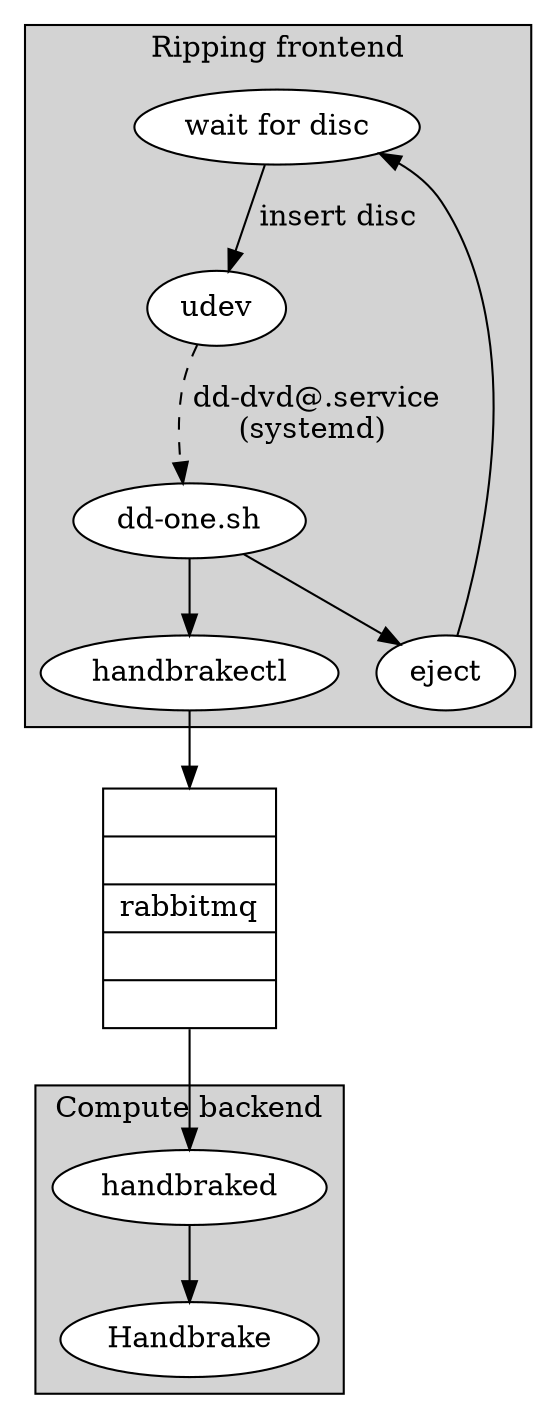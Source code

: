 digraph G {
    subgraph cluster_ddonefrontend {
        node [style=filled,fillcolor=white];
        style=filled;
        fillcolor=lightgrey;
        label="Ripping frontend";
        "wait for disc" -> udev [label=" insert disc  "];
        udev -> "dd-one.sh" [label=" dd-dvd@.service\n(systemd)",style=dashed];
        "dd-one.sh" -> handbrakectl;
        "dd-one.sh" -> eject;
        eject -> "wait for disc";
    }

    subgraph cluster_compute_backend {
        label="Compute backend"
        style=filled;
        fillcolor=lightgrey;
        node [style=filled,fillcolor=white];
        handbraked -> Handbrake;
    }

    "rabbitmq" [
              shape = "record";
              label = "{ <f0> | <f1> | <f2> rabbitmq | <f3> | <f4> }";
              ];

    handbrakectl -> "rabbitmq":f0;
    "rabbitmq":f4 -> handbraked;
}
